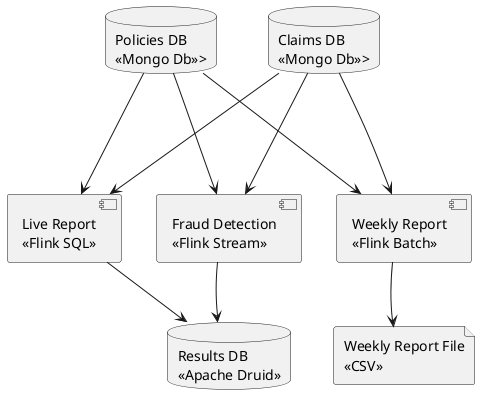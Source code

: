 @startuml

database claims_db as "Claims DB\n<<Mongo Db>>>"
database policies_db as "Policies DB\n<<Mongo Db>>>"


component weekly_report_batch as "Weekly Report\n<<Flink Batch>>"

claims_db ---> weekly_report_batch
policies_db ---> weekly_report_batch

file weekly_report_file as "Weekly Report File\n<<CSV>>"

weekly_report_batch -> weekly_report_file

component fraud_detection as "Fraud Detection\n<<Flink Stream>>"

claims_db ---> fraud_detection
policies_db ---> fraud_detection

database results_db as "Results DB\n<<Apache Druid>>"

fraud_detection -> results_db

component live_report as "Live Report\n<<Flink SQL>>"

claims_db ---> live_report
policies_db ---> live_report

live_report -> results_db

claims_db -left[hidden]- policies_db
weekly_report_batch -left[hidden]- fraud_detection
fraud_detection -left[hidden]- live_report

fraud_detection -down[hidden]- results_db
weekly_report_batch -down[hidden]- weekly_report_file
@enduml
